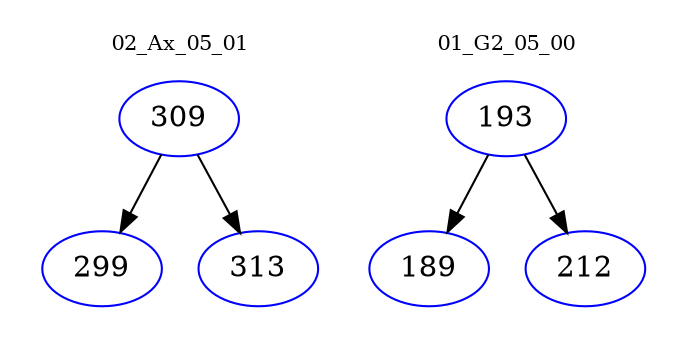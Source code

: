 digraph{
subgraph cluster_0 {
color = white
label = "02_Ax_05_01";
fontsize=10;
T0_309 [label="309", color="blue"]
T0_309 -> T0_299 [color="black"]
T0_299 [label="299", color="blue"]
T0_309 -> T0_313 [color="black"]
T0_313 [label="313", color="blue"]
}
subgraph cluster_1 {
color = white
label = "01_G2_05_00";
fontsize=10;
T1_193 [label="193", color="blue"]
T1_193 -> T1_189 [color="black"]
T1_189 [label="189", color="blue"]
T1_193 -> T1_212 [color="black"]
T1_212 [label="212", color="blue"]
}
}
